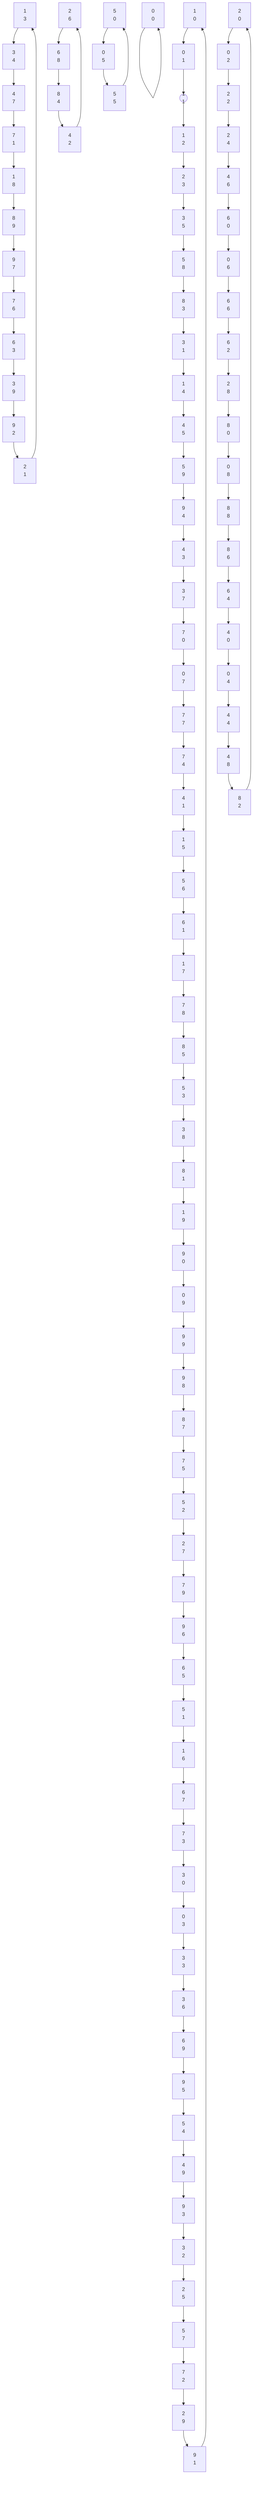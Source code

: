 graph TD;
  00[0<br/>0]-->00;
  01[0<br/>1]-->11;
  02[0<br/>2]-->22;
  03[0<br/>3]-->33;
  04[0<br/>4]-->44;
  05[0<br/>5]-->55;
  06[0<br/>6]-->66;
  07[0<br/>7]-->77;
  08[0<br/>8]-->88;
  09[0<br/>9]-->99;
  10[1<br/>0]-->01;
  11((1<br/>1))-->12;
  12[1<br/>2]-->23;
  13[1<br/>3]-->34;
  14[1<br/>4]-->45;
  15[1<br/>5]-->56;
  16[1<br/>6]-->67;
  17[1<br/>7]-->78;
  18[1<br/>8]-->89;
  19[1<br/>9]-->90;
  20[2<br/>0]-->02;
  21[2<br/>1]-->13;
  22[2<br/>2]-->24;
  23[2<br/>3]-->35;
  24[2<br/>4]-->46;
  25[2<br/>5]-->57;
  26[2<br/>6]-->68;
  27[2<br/>7]-->79;
  28[2<br/>8]-->80;
  29[2<br/>9]-->91;
  30[3<br/>0]-->03;
  31[3<br/>1]-->14;
  32[3<br/>2]-->25;
  33[3<br/>3]-->36;
  34[3<br/>4]-->47;
  35[3<br/>5]-->58;
  36[3<br/>6]-->69;
  37[3<br/>7]-->70;
  38[3<br/>8]-->81;
  39[3<br/>9]-->92;
  40[4<br/>0]-->04;
  41[4<br/>1]-->15;
  42[4<br/>2]-->26;
  43[4<br/>3]-->37;
  44[4<br/>4]-->48;
  45[4<br/>5]-->59;
  46[4<br/>6]-->60;
  47[4<br/>7]-->71;
  48[4<br/>8]-->82;
  49[4<br/>9]-->93;
  50[5<br/>0]-->05;
  51[5<br/>1]-->16;
  52[5<br/>2]-->27;
  53[5<br/>3]-->38;
  54[5<br/>4]-->49;
  55[5<br/>5]-->50;
  56[5<br/>6]-->61;
  57[5<br/>7]-->72;
  58[5<br/>8]-->83;
  59[5<br/>9]-->94;
  60[6<br/>0]-->06;
  61[6<br/>1]-->17;
  62[6<br/>2]-->28;
  63[6<br/>3]-->39;
  64[6<br/>4]-->40;
  65[6<br/>5]-->51;
  66[6<br/>6]-->62;
  67[6<br/>7]-->73;
  68[6<br/>8]-->84;
  69[6<br/>9]-->95;
  70[7<br/>0]-->07;
  71[7<br/>1]-->18;
  72[7<br/>2]-->29;
  73[7<br/>3]-->30;
  74[7<br/>4]-->41;
  75[7<br/>5]-->52;
  76[7<br/>6]-->63;
  77[7<br/>7]-->74;
  78[7<br/>8]-->85;
  79[7<br/>9]-->96;
  80[8<br/>0]-->08;
  81[8<br/>1]-->19;
  82[8<br/>2]-->20;
  83[8<br/>3]-->31;
  84[8<br/>4]-->42;
  85[8<br/>5]-->53;
  86[8<br/>6]-->64;
  87[8<br/>7]-->75;
  88[8<br/>8]-->86;
  89[8<br/>9]-->97;
  90[9<br/>0]-->09;
  91[9<br/>1]-->10;
  92[9<br/>2]-->21;
  93[9<br/>3]-->32;
  94[9<br/>4]-->43;
  95[9<br/>5]-->54;
  96[9<br/>6]-->65;
  97[9<br/>7]-->76;
  98[9<br/>8]-->87;
  99[9<br/>9]-->98;